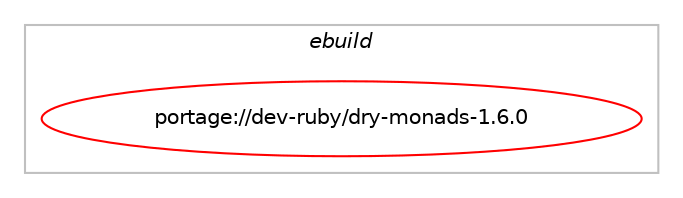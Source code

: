 digraph prolog {

# *************
# Graph options
# *************

newrank=true;
concentrate=true;
compound=true;
graph [rankdir=LR,fontname=Helvetica,fontsize=10,ranksep=1.5];#, ranksep=2.5, nodesep=0.2];
edge  [arrowhead=vee];
node  [fontname=Helvetica,fontsize=10];

# **********
# The ebuild
# **********

subgraph cluster_leftcol {
color=gray;
label=<<i>ebuild</i>>;
id [label="portage://dev-ruby/dry-monads-1.6.0", color=red, width=4, href="../dev-ruby/dry-monads-1.6.0.svg"];
}

# ****************
# The dependencies
# ****************

subgraph cluster_midcol {
color=gray;
label=<<i>dependencies</i>>;
subgraph cluster_compile {
fillcolor="#eeeeee";
style=filled;
label=<<i>compile</i>>;
# *** BEGIN UNKNOWN DEPENDENCY TYPE (TODO) ***
# id -> equal(use_conditional_group(positive,ruby_targets_ruby31,portage://dev-ruby/dry-monads-1.6.0,[package_dependency(portage://dev-ruby/dry-monads-1.6.0,install,no,dev-lang,ruby,none,[,,],[slot(3.1)],[])]))
# *** END UNKNOWN DEPENDENCY TYPE (TODO) ***

# *** BEGIN UNKNOWN DEPENDENCY TYPE (TODO) ***
# id -> equal(use_conditional_group(positive,ruby_targets_ruby31,portage://dev-ruby/dry-monads-1.6.0,[package_dependency(portage://dev-ruby/dry-monads-1.6.0,install,no,virtual,rubygems,none,[,,],[],[use(enable(ruby_targets_ruby31),negative)])]))
# *** END UNKNOWN DEPENDENCY TYPE (TODO) ***

# *** BEGIN UNKNOWN DEPENDENCY TYPE (TODO) ***
# id -> equal(use_conditional_group(positive,ruby_targets_ruby32,portage://dev-ruby/dry-monads-1.6.0,[package_dependency(portage://dev-ruby/dry-monads-1.6.0,install,no,dev-lang,ruby,none,[,,],[slot(3.2)],[])]))
# *** END UNKNOWN DEPENDENCY TYPE (TODO) ***

# *** BEGIN UNKNOWN DEPENDENCY TYPE (TODO) ***
# id -> equal(use_conditional_group(positive,ruby_targets_ruby32,portage://dev-ruby/dry-monads-1.6.0,[package_dependency(portage://dev-ruby/dry-monads-1.6.0,install,no,virtual,rubygems,none,[,,],[],[use(enable(ruby_targets_ruby32),negative)])]))
# *** END UNKNOWN DEPENDENCY TYPE (TODO) ***

# *** BEGIN UNKNOWN DEPENDENCY TYPE (TODO) ***
# id -> equal(use_conditional_group(positive,ruby_targets_ruby33,portage://dev-ruby/dry-monads-1.6.0,[package_dependency(portage://dev-ruby/dry-monads-1.6.0,install,no,dev-lang,ruby,none,[,,],[slot(3.3)],[])]))
# *** END UNKNOWN DEPENDENCY TYPE (TODO) ***

# *** BEGIN UNKNOWN DEPENDENCY TYPE (TODO) ***
# id -> equal(use_conditional_group(positive,ruby_targets_ruby33,portage://dev-ruby/dry-monads-1.6.0,[package_dependency(portage://dev-ruby/dry-monads-1.6.0,install,no,virtual,rubygems,none,[,,],[],[use(enable(ruby_targets_ruby33),negative)])]))
# *** END UNKNOWN DEPENDENCY TYPE (TODO) ***

}
subgraph cluster_compileandrun {
fillcolor="#eeeeee";
style=filled;
label=<<i>compile and run</i>>;
}
subgraph cluster_run {
fillcolor="#eeeeee";
style=filled;
label=<<i>run</i>>;
# *** BEGIN UNKNOWN DEPENDENCY TYPE (TODO) ***
# id -> equal(use_conditional_group(positive,ruby_targets_ruby31,portage://dev-ruby/dry-monads-1.6.0,[package_dependency(portage://dev-ruby/dry-monads-1.6.0,run,no,dev-lang,ruby,none,[,,],[slot(3.1)],[])]))
# *** END UNKNOWN DEPENDENCY TYPE (TODO) ***

# *** BEGIN UNKNOWN DEPENDENCY TYPE (TODO) ***
# id -> equal(use_conditional_group(positive,ruby_targets_ruby31,portage://dev-ruby/dry-monads-1.6.0,[package_dependency(portage://dev-ruby/dry-monads-1.6.0,run,no,dev-ruby,concurrent-ruby,none,[,,],[slot(1)],[use(enable(ruby_targets_ruby31),negative)]),package_dependency(portage://dev-ruby/dry-monads-1.6.0,run,no,dev-ruby,dry-core,none,[,,],[slot(1)],[use(enable(ruby_targets_ruby31),negative)]),package_dependency(portage://dev-ruby/dry-monads-1.6.0,run,no,dev-ruby,zeitwerk,greaterequal,[2.6,,,2.6],[slot(2)],[use(enable(ruby_targets_ruby31),negative)])]))
# *** END UNKNOWN DEPENDENCY TYPE (TODO) ***

# *** BEGIN UNKNOWN DEPENDENCY TYPE (TODO) ***
# id -> equal(use_conditional_group(positive,ruby_targets_ruby31,portage://dev-ruby/dry-monads-1.6.0,[package_dependency(portage://dev-ruby/dry-monads-1.6.0,run,no,virtual,rubygems,none,[,,],[],[use(enable(ruby_targets_ruby31),negative)])]))
# *** END UNKNOWN DEPENDENCY TYPE (TODO) ***

# *** BEGIN UNKNOWN DEPENDENCY TYPE (TODO) ***
# id -> equal(use_conditional_group(positive,ruby_targets_ruby32,portage://dev-ruby/dry-monads-1.6.0,[package_dependency(portage://dev-ruby/dry-monads-1.6.0,run,no,dev-lang,ruby,none,[,,],[slot(3.2)],[])]))
# *** END UNKNOWN DEPENDENCY TYPE (TODO) ***

# *** BEGIN UNKNOWN DEPENDENCY TYPE (TODO) ***
# id -> equal(use_conditional_group(positive,ruby_targets_ruby32,portage://dev-ruby/dry-monads-1.6.0,[package_dependency(portage://dev-ruby/dry-monads-1.6.0,run,no,dev-ruby,concurrent-ruby,none,[,,],[slot(1)],[use(enable(ruby_targets_ruby32),negative)]),package_dependency(portage://dev-ruby/dry-monads-1.6.0,run,no,dev-ruby,dry-core,none,[,,],[slot(1)],[use(enable(ruby_targets_ruby32),negative)]),package_dependency(portage://dev-ruby/dry-monads-1.6.0,run,no,dev-ruby,zeitwerk,greaterequal,[2.6,,,2.6],[slot(2)],[use(enable(ruby_targets_ruby32),negative)])]))
# *** END UNKNOWN DEPENDENCY TYPE (TODO) ***

# *** BEGIN UNKNOWN DEPENDENCY TYPE (TODO) ***
# id -> equal(use_conditional_group(positive,ruby_targets_ruby32,portage://dev-ruby/dry-monads-1.6.0,[package_dependency(portage://dev-ruby/dry-monads-1.6.0,run,no,virtual,rubygems,none,[,,],[],[use(enable(ruby_targets_ruby32),negative)])]))
# *** END UNKNOWN DEPENDENCY TYPE (TODO) ***

# *** BEGIN UNKNOWN DEPENDENCY TYPE (TODO) ***
# id -> equal(use_conditional_group(positive,ruby_targets_ruby33,portage://dev-ruby/dry-monads-1.6.0,[package_dependency(portage://dev-ruby/dry-monads-1.6.0,run,no,dev-lang,ruby,none,[,,],[slot(3.3)],[])]))
# *** END UNKNOWN DEPENDENCY TYPE (TODO) ***

# *** BEGIN UNKNOWN DEPENDENCY TYPE (TODO) ***
# id -> equal(use_conditional_group(positive,ruby_targets_ruby33,portage://dev-ruby/dry-monads-1.6.0,[package_dependency(portage://dev-ruby/dry-monads-1.6.0,run,no,dev-ruby,concurrent-ruby,none,[,,],[slot(1)],[use(enable(ruby_targets_ruby33),negative)]),package_dependency(portage://dev-ruby/dry-monads-1.6.0,run,no,dev-ruby,dry-core,none,[,,],[slot(1)],[use(enable(ruby_targets_ruby33),negative)]),package_dependency(portage://dev-ruby/dry-monads-1.6.0,run,no,dev-ruby,zeitwerk,greaterequal,[2.6,,,2.6],[slot(2)],[use(enable(ruby_targets_ruby33),negative)])]))
# *** END UNKNOWN DEPENDENCY TYPE (TODO) ***

# *** BEGIN UNKNOWN DEPENDENCY TYPE (TODO) ***
# id -> equal(use_conditional_group(positive,ruby_targets_ruby33,portage://dev-ruby/dry-monads-1.6.0,[package_dependency(portage://dev-ruby/dry-monads-1.6.0,run,no,virtual,rubygems,none,[,,],[],[use(enable(ruby_targets_ruby33),negative)])]))
# *** END UNKNOWN DEPENDENCY TYPE (TODO) ***

}
}

# **************
# The candidates
# **************

subgraph cluster_choices {
rank=same;
color=gray;
label=<<i>candidates</i>>;

}

}
